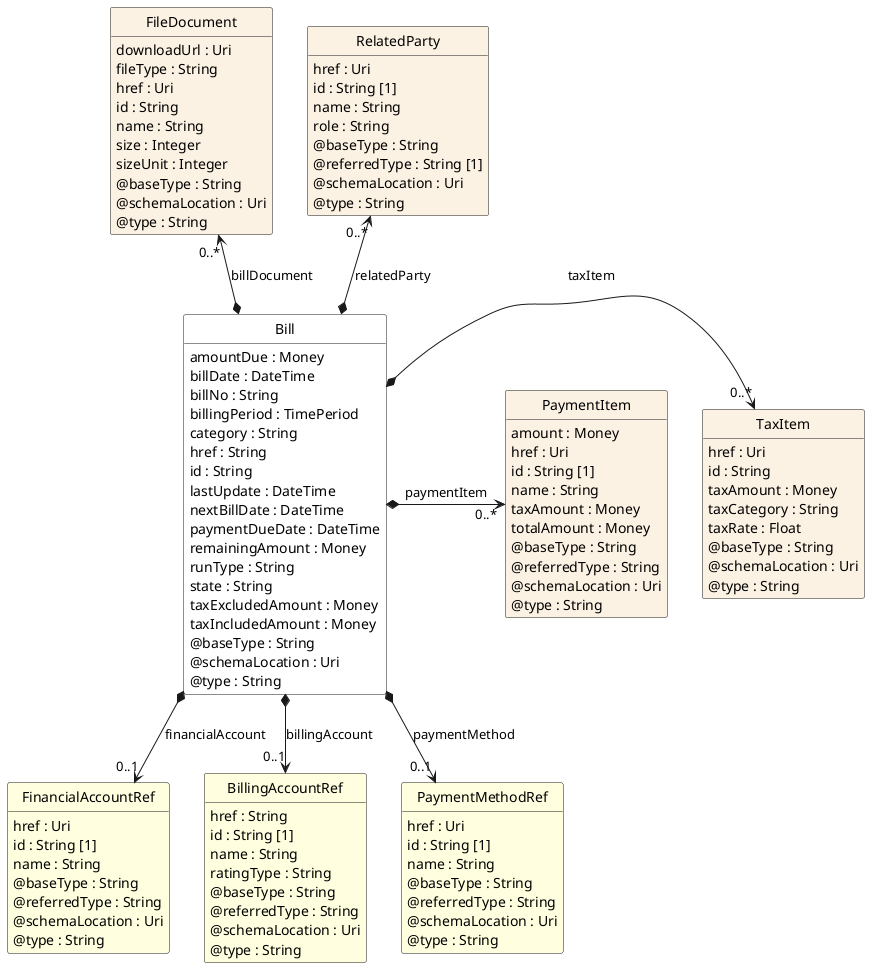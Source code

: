 @startuml
hide circle
hide methods
hide stereotype
show <<Enumeration>> stereotype
skinparam class {
   BackgroundColor<<Enumeration>> #E6F5F7
   BackgroundColor<<Ref>> #FFFFE0
   BackgroundColor<<Pivot>> #FFFFFFF
   BackgroundColor<<SimpleType>> #E2F0DA
   BackgroundColor #FCF2E3
}

class Bill <<Pivot>> {
    amountDue : Money
    billDate : DateTime
    billNo : String
    billingPeriod : TimePeriod
    category : String
    href : String
    id : String
    lastUpdate : DateTime
    nextBillDate : DateTime
    paymentDueDate : DateTime
    remainingAmount : Money
    runType : String
    state : String
    taxExcludedAmount : Money
    taxIncludedAmount : Money
    @baseType : String
    @schemaLocation : Uri
    @type : String
}

class TaxItem  {
    href : Uri
    id : String
    taxAmount : Money
    taxCategory : String
    taxRate : Float
    @baseType : String
    @schemaLocation : Uri
    @type : String
}

class FinancialAccountRef  <<Ref>> {
    href : Uri
    id : String [1]
    name : String
    @baseType : String
    @referredType : String
    @schemaLocation : Uri
    @type : String
}

class BillingAccountRef  <<Ref>> {
    href : String
    id : String [1]
    name : String
    ratingType : String
    @baseType : String
    @referredType : String
    @schemaLocation : Uri
    @type : String
}

class PaymentItem  {
    amount : Money
    href : Uri
    id : String [1]
    name : String
    taxAmount : Money
    totalAmount : Money
    @baseType : String
    @referredType : String
    @schemaLocation : Uri
    @type : String
}

class FileDocument  {
    downloadUrl : Uri
    fileType : String
    href : Uri
    id : String
    name : String
    size : Integer
    sizeUnit : Integer
    @baseType : String
    @schemaLocation : Uri
    @type : String
}

class RelatedParty  {
    href : Uri
    id : String [1]
    name : String
    role : String
    @baseType : String
    @referredType : String [1]
    @schemaLocation : Uri
    @type : String
}

class PaymentMethodRef  <<Ref>> {
    href : Uri
    id : String [1]
    name : String
    @baseType : String
    @referredType : String
    @schemaLocation : Uri
    @type : String
}

TaxItem "0..*" <-left-* Bill : taxItem

Bill *-right-> "0..*" PaymentItem : paymentItem

FileDocument "0..*" <--* Bill : billDocument

RelatedParty "0..*" <--* Bill : relatedParty

Bill *-->  "0..1" BillingAccountRef : billingAccount

Bill *-->  "0..1" PaymentMethodRef : paymentMethod

Bill *-->  "0..1" FinancialAccountRef : financialAccount

@enduml